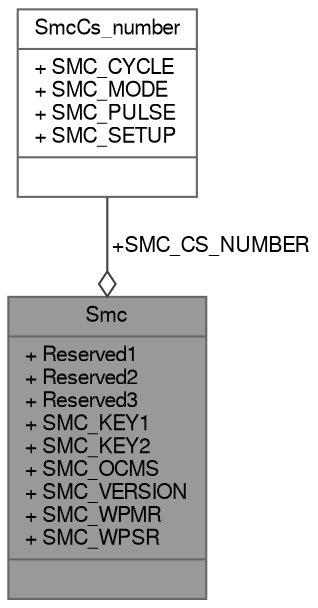 digraph "Smc"
{
 // LATEX_PDF_SIZE
  bgcolor="transparent";
  edge [fontname=FreeSans,fontsize=10,labelfontname=FreeSans,labelfontsize=10];
  node [fontname=FreeSans,fontsize=10,shape=box,height=0.2,width=0.4];
  Node1 [shape=record,label="{Smc\n|+ Reserved1\l+ Reserved2\l+ Reserved3\l+ SMC_KEY1\l+ SMC_KEY2\l+ SMC_OCMS\l+ SMC_VERSION\l+ SMC_WPMR\l+ SMC_WPSR\l|}",height=0.2,width=0.4,color="gray40", fillcolor="grey60", style="filled", fontcolor="black",tooltip=" "];
  Node2 -> Node1 [color="grey25",style="solid",label=" +SMC_CS_NUMBER" ,arrowhead="odiamond"];
  Node2 [shape=record,label="{SmcCs_number\n|+ SMC_CYCLE\l+ SMC_MODE\l+ SMC_PULSE\l+ SMC_SETUP\l|}",height=0.2,width=0.4,color="gray40", fillcolor="white", style="filled",URL="$struct_smc_cs__number.html",tooltip="SmcCs_number hardware registers."];
}
